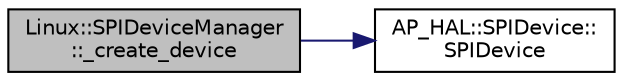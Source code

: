 digraph "Linux::SPIDeviceManager::_create_device"
{
 // INTERACTIVE_SVG=YES
  edge [fontname="Helvetica",fontsize="10",labelfontname="Helvetica",labelfontsize="10"];
  node [fontname="Helvetica",fontsize="10",shape=record];
  rankdir="LR";
  Node1 [label="Linux::SPIDeviceManager\l::_create_device",height=0.2,width=0.4,color="black", fillcolor="grey75", style="filled", fontcolor="black"];
  Node1 -> Node2 [color="midnightblue",fontsize="10",style="solid",fontname="Helvetica"];
  Node2 [label="AP_HAL::SPIDevice::\lSPIDevice",height=0.2,width=0.4,color="black", fillcolor="white", style="filled",URL="$classAP__HAL_1_1SPIDevice.html#ab856b9950a6adb422e1002fdd9324077"];
}
